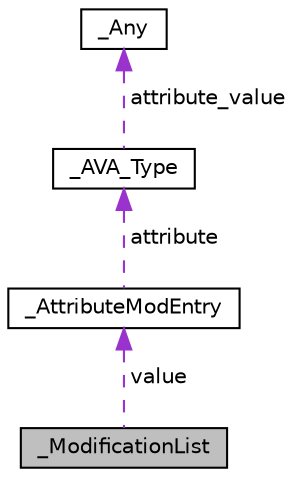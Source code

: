 digraph "_ModificationList"
{
  edge [fontname="Helvetica",fontsize="10",labelfontname="Helvetica",labelfontsize="10"];
  node [fontname="Helvetica",fontsize="10",shape=record];
  Node1 [label="_ModificationList",height=0.2,width=0.4,color="black", fillcolor="grey75", style="filled", fontcolor="black"];
  Node2 -> Node1 [dir="back",color="darkorchid3",fontsize="10",style="dashed",label=" value" ];
  Node2 [label="_AttributeModEntry",height=0.2,width=0.4,color="black", fillcolor="white", style="filled",URL="$struct___attribute_mod_entry.html"];
  Node3 -> Node2 [dir="back",color="darkorchid3",fontsize="10",style="dashed",label=" attribute" ];
  Node3 [label="_AVA_Type",height=0.2,width=0.4,color="black", fillcolor="white", style="filled",URL="$struct___a_v_a___type.html"];
  Node4 -> Node3 [dir="back",color="darkorchid3",fontsize="10",style="dashed",label=" attribute_value" ];
  Node4 [label="_Any",height=0.2,width=0.4,color="black", fillcolor="white", style="filled",URL="$struct___any.html"];
}
